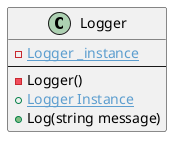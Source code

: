 @startuml
!define PrimaryKey(x) <b><color:#b8861b>x</color></b>
!define Static(x) <color:#5D9ECF>{static} x</color>

class Logger {
    - Static(Logger _instance)
    --
    - Logger()
    + Static(Logger Instance)
    + Log(string message)
}
@enduml
